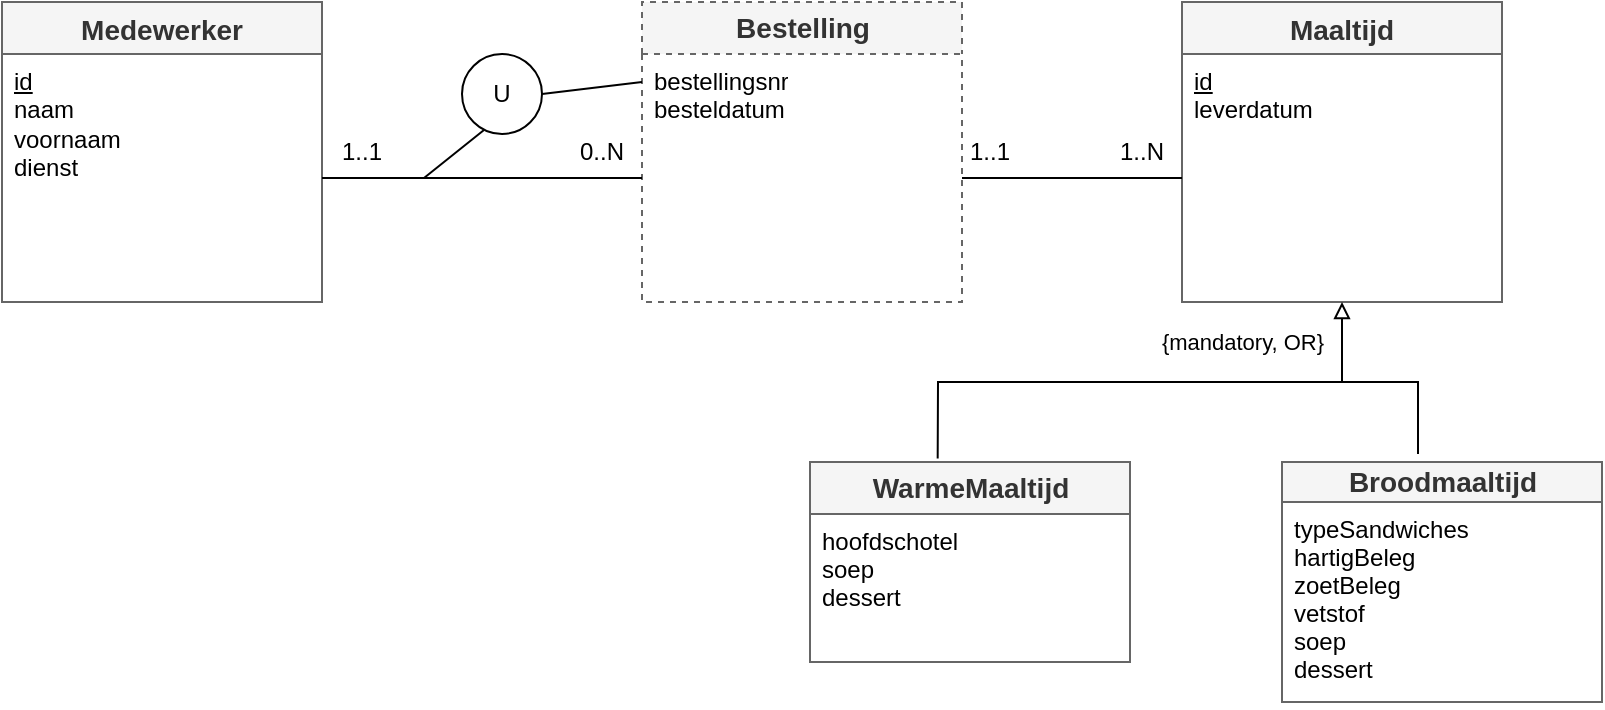 <mxfile version="20.8.16" type="device"><diagram name="Pagina-1" id="q4fhcDAs110I4lpkph55"><mxGraphModel dx="864" dy="1677" grid="1" gridSize="10" guides="1" tooltips="1" connect="1" arrows="1" fold="1" page="1" pageScale="1" pageWidth="827" pageHeight="1169" math="0" shadow="0"><root><mxCell id="0"/><mxCell id="1" parent="0"/><mxCell id="-qOeodPOy-bMuZ2IO1A_-5" value="Medewerker" style="swimlane;fontStyle=1;childLayout=stackLayout;horizontal=1;startSize=26;horizontalStack=0;resizeParent=1;resizeParentMax=0;resizeLast=0;collapsible=1;marginBottom=0;align=center;fontSize=14;strokeColor=#666666;fillColor=#f5f5f5;fontColor=#333333;" vertex="1" parent="1"><mxGeometry x="10" y="-270" width="160" height="150" as="geometry"/></mxCell><mxCell id="-qOeodPOy-bMuZ2IO1A_-6" value="&lt;u&gt;id&lt;/u&gt;&lt;br&gt;naam&lt;br&gt;voornaam&lt;br&gt;dienst" style="text;strokeColor=none;fillColor=none;spacingLeft=4;spacingRight=4;overflow=hidden;rotatable=0;points=[[0,0.5],[1,0.5]];portConstraint=eastwest;fontSize=12;fontStyle=0;html=1;" vertex="1" parent="-qOeodPOy-bMuZ2IO1A_-5"><mxGeometry y="26" width="160" height="124" as="geometry"/></mxCell><mxCell id="-qOeodPOy-bMuZ2IO1A_-7" value="Bestelling" style="swimlane;fontStyle=1;childLayout=stackLayout;horizontal=1;startSize=26;horizontalStack=0;resizeParent=1;resizeParentMax=0;resizeLast=0;collapsible=1;marginBottom=0;align=center;fontSize=14;strokeColor=#666666;fillColor=#f5f5f5;fontColor=#333333;dashed=1;html=1;" vertex="1" parent="1"><mxGeometry x="330" y="-270" width="160" height="150" as="geometry"/></mxCell><mxCell id="-qOeodPOy-bMuZ2IO1A_-8" value="bestellingsnr&lt;br&gt;besteldatum" style="text;strokeColor=none;fillColor=none;spacingLeft=4;spacingRight=4;overflow=hidden;rotatable=0;points=[[0,0.5],[1,0.5]];portConstraint=eastwest;fontSize=12;html=1;" vertex="1" parent="-qOeodPOy-bMuZ2IO1A_-7"><mxGeometry y="26" width="160" height="124" as="geometry"/></mxCell><mxCell id="-qOeodPOy-bMuZ2IO1A_-9" value="" style="endArrow=none;html=1;rounded=0;exitX=1;exitY=0.5;exitDx=0;exitDy=0;entryX=0;entryY=0.5;entryDx=0;entryDy=0;" edge="1" parent="1" source="-qOeodPOy-bMuZ2IO1A_-6" target="-qOeodPOy-bMuZ2IO1A_-8"><mxGeometry width="50" height="50" relative="1" as="geometry"><mxPoint x="350" y="-40" as="sourcePoint"/><mxPoint x="280" y="-110" as="targetPoint"/></mxGeometry></mxCell><mxCell id="-qOeodPOy-bMuZ2IO1A_-10" value="1..1" style="text;html=1;strokeColor=none;fillColor=none;align=center;verticalAlign=middle;whiteSpace=wrap;rounded=0;" vertex="1" parent="1"><mxGeometry x="160" y="-210" width="60" height="30" as="geometry"/></mxCell><mxCell id="-qOeodPOy-bMuZ2IO1A_-11" value="0..N" style="text;html=1;strokeColor=none;fillColor=none;align=center;verticalAlign=middle;whiteSpace=wrap;rounded=0;" vertex="1" parent="1"><mxGeometry x="280" y="-210" width="60" height="30" as="geometry"/></mxCell><mxCell id="-qOeodPOy-bMuZ2IO1A_-12" value="Maaltijd" style="swimlane;fontStyle=1;childLayout=stackLayout;horizontal=1;startSize=26;horizontalStack=0;resizeParent=1;resizeParentMax=0;resizeLast=0;collapsible=1;marginBottom=0;align=center;fontSize=14;strokeColor=#666666;fillColor=#f5f5f5;fontColor=#333333;" vertex="1" parent="1"><mxGeometry x="600" y="-270" width="160" height="150" as="geometry"/></mxCell><mxCell id="-qOeodPOy-bMuZ2IO1A_-13" value="&lt;u&gt;id&lt;/u&gt;&lt;br&gt;leverdatum" style="text;strokeColor=none;fillColor=none;spacingLeft=4;spacingRight=4;overflow=hidden;rotatable=0;points=[[0,0.5],[1,0.5]];portConstraint=eastwest;fontSize=12;html=1;" vertex="1" parent="-qOeodPOy-bMuZ2IO1A_-12"><mxGeometry y="26" width="160" height="124" as="geometry"/></mxCell><mxCell id="-qOeodPOy-bMuZ2IO1A_-14" value="WarmeMaaltijd" style="swimlane;fontStyle=1;childLayout=stackLayout;horizontal=1;startSize=26;horizontalStack=0;resizeParent=1;resizeParentMax=0;resizeLast=0;collapsible=1;marginBottom=0;align=center;fontSize=14;strokeColor=#666666;fillColor=#f5f5f5;fontColor=#333333;html=1;" vertex="1" parent="1"><mxGeometry x="414" y="-40" width="160" height="100" as="geometry"/></mxCell><mxCell id="-qOeodPOy-bMuZ2IO1A_-15" value="hoofdschotel&#10;soep&#10;dessert&#10;" style="text;strokeColor=none;fillColor=none;spacingLeft=4;spacingRight=4;overflow=hidden;rotatable=0;points=[[0,0.5],[1,0.5]];portConstraint=eastwest;fontSize=12;" vertex="1" parent="-qOeodPOy-bMuZ2IO1A_-14"><mxGeometry y="26" width="160" height="74" as="geometry"/></mxCell><mxCell id="-qOeodPOy-bMuZ2IO1A_-16" value="Broodmaaltijd" style="swimlane;fontStyle=1;childLayout=stackLayout;horizontal=1;startSize=20;horizontalStack=0;resizeParent=1;resizeParentMax=0;resizeLast=0;collapsible=1;marginBottom=0;align=center;fontSize=14;strokeColor=#666666;fillColor=#f5f5f5;fontColor=#333333;html=1;" vertex="1" parent="1"><mxGeometry x="650" y="-40" width="160" height="120" as="geometry"/></mxCell><mxCell id="-qOeodPOy-bMuZ2IO1A_-17" value="typeSandwiches&#10;hartigBeleg&#10;zoetBeleg&#10;vetstof&#10;soep&#10;dessert" style="text;strokeColor=none;fillColor=none;spacingLeft=4;spacingRight=4;overflow=hidden;rotatable=0;points=[[0,0.5],[1,0.5]];portConstraint=eastwest;fontSize=12;" vertex="1" parent="-qOeodPOy-bMuZ2IO1A_-16"><mxGeometry y="20" width="160" height="100" as="geometry"/></mxCell><mxCell id="-qOeodPOy-bMuZ2IO1A_-18" value="" style="endArrow=none;html=1;rounded=0;exitX=1;exitY=0.5;exitDx=0;exitDy=0;" edge="1" parent="1" source="-qOeodPOy-bMuZ2IO1A_-8"><mxGeometry width="50" height="50" relative="1" as="geometry"><mxPoint x="350" y="-40" as="sourcePoint"/><mxPoint x="600" y="-182" as="targetPoint"/></mxGeometry></mxCell><mxCell id="-qOeodPOy-bMuZ2IO1A_-20" value="1..1" style="text;html=1;strokeColor=none;fillColor=none;align=center;verticalAlign=middle;whiteSpace=wrap;rounded=0;" vertex="1" parent="1"><mxGeometry x="474" y="-210" width="60" height="30" as="geometry"/></mxCell><mxCell id="-qOeodPOy-bMuZ2IO1A_-21" value="1..N" style="text;html=1;strokeColor=none;fillColor=none;align=center;verticalAlign=middle;whiteSpace=wrap;rounded=0;" vertex="1" parent="1"><mxGeometry x="550" y="-210" width="60" height="30" as="geometry"/></mxCell><mxCell id="-qOeodPOy-bMuZ2IO1A_-23" value="" style="edgeStyle=orthogonalEdgeStyle;fontSize=12;html=1;endArrow=none;startArrow=block;rounded=0;startFill=0;endFill=0;exitX=0.5;exitY=1;exitDx=0;exitDy=0;exitPerimeter=0;entryX=0.425;entryY=-0.033;entryDx=0;entryDy=0;entryPerimeter=0;" edge="1" parent="1" source="-qOeodPOy-bMuZ2IO1A_-13" target="-qOeodPOy-bMuZ2IO1A_-16"><mxGeometry width="100" height="100" relative="1" as="geometry"><mxPoint x="650" y="-70" as="sourcePoint"/><mxPoint x="650" y="-30" as="targetPoint"/><Array as="points"><mxPoint x="680" y="-80"/><mxPoint x="718" y="-80"/></Array></mxGeometry></mxCell><mxCell id="-qOeodPOy-bMuZ2IO1A_-24" value="{mandatory, OR}" style="edgeLabel;html=1;align=center;verticalAlign=middle;resizable=0;points=[];" vertex="1" connectable="0" parent="-qOeodPOy-bMuZ2IO1A_-23"><mxGeometry x="0.241" relative="1" as="geometry"><mxPoint x="-81" y="-20" as="offset"/></mxGeometry></mxCell><mxCell id="-qOeodPOy-bMuZ2IO1A_-25" value="" style="endArrow=none;html=1;rounded=0;exitX=0.399;exitY=-0.018;exitDx=0;exitDy=0;exitPerimeter=0;" edge="1" parent="1" source="-qOeodPOy-bMuZ2IO1A_-14"><mxGeometry width="50" height="50" relative="1" as="geometry"><mxPoint x="660" y="-50" as="sourcePoint"/><mxPoint x="680" y="-80" as="targetPoint"/><Array as="points"><mxPoint x="478" y="-80"/></Array></mxGeometry></mxCell><mxCell id="-qOeodPOy-bMuZ2IO1A_-26" value="U" style="ellipse;whiteSpace=wrap;html=1;strokeColor=#000000;fillColor=#FFFFFF;" vertex="1" parent="1"><mxGeometry x="240" y="-244" width="40" height="40" as="geometry"/></mxCell><mxCell id="-qOeodPOy-bMuZ2IO1A_-27" value="" style="endArrow=none;html=1;rounded=0;entryX=1;entryY=0.5;entryDx=0;entryDy=0;exitX=0;exitY=0.113;exitDx=0;exitDy=0;exitPerimeter=0;" edge="1" parent="1" source="-qOeodPOy-bMuZ2IO1A_-8" target="-qOeodPOy-bMuZ2IO1A_-26"><mxGeometry width="50" height="50" relative="1" as="geometry"><mxPoint x="330" y="-208" as="sourcePoint"/><mxPoint x="470" y="-110" as="targetPoint"/></mxGeometry></mxCell><mxCell id="-qOeodPOy-bMuZ2IO1A_-29" value="" style="endArrow=none;html=1;rounded=0;entryX=0.5;entryY=1;entryDx=0;entryDy=0;" edge="1" parent="1"><mxGeometry width="50" height="50" relative="1" as="geometry"><mxPoint x="221" y="-182" as="sourcePoint"/><mxPoint x="251" y="-206" as="targetPoint"/></mxGeometry></mxCell></root></mxGraphModel></diagram></mxfile>